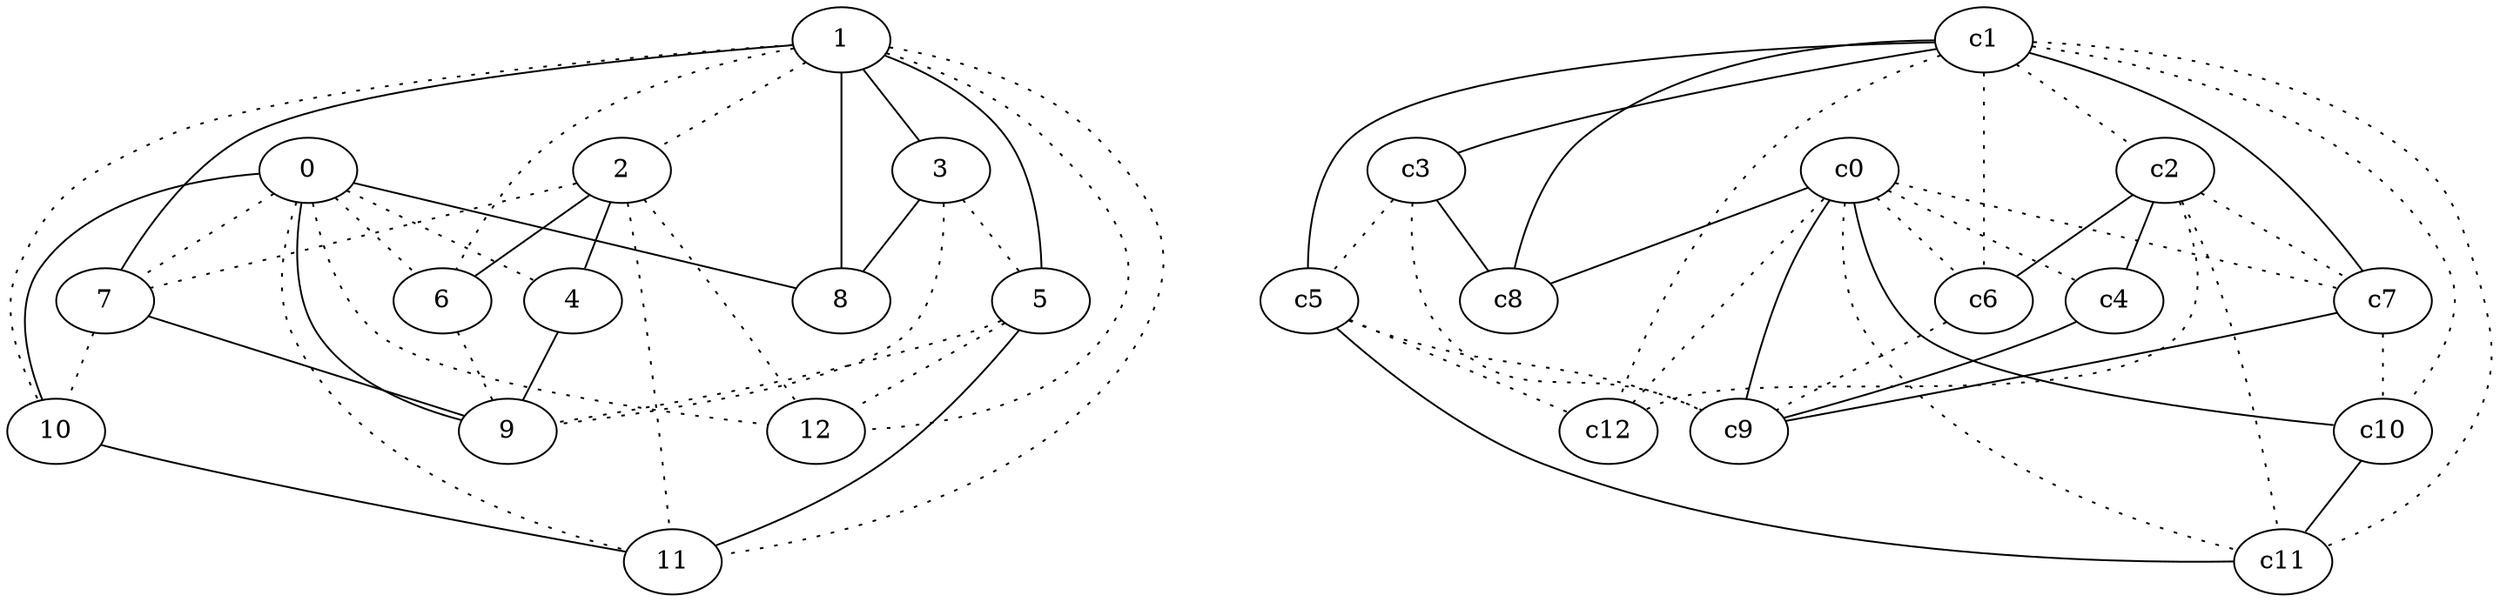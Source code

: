 graph {
a0[label=0];
a1[label=1];
a2[label=2];
a3[label=3];
a4[label=4];
a5[label=5];
a6[label=6];
a7[label=7];
a8[label=8];
a9[label=9];
a10[label=10];
a11[label=11];
a12[label=12];
a0 -- a4 [style=dotted];
a0 -- a6 [style=dotted];
a0 -- a7 [style=dotted];
a0 -- a8;
a0 -- a9;
a0 -- a10;
a0 -- a11 [style=dotted];
a0 -- a12 [style=dotted];
a1 -- a2 [style=dotted];
a1 -- a3;
a1 -- a5;
a1 -- a6 [style=dotted];
a1 -- a7;
a1 -- a8;
a1 -- a10 [style=dotted];
a1 -- a11 [style=dotted];
a1 -- a12 [style=dotted];
a2 -- a4;
a2 -- a6;
a2 -- a7 [style=dotted];
a2 -- a11 [style=dotted];
a2 -- a12 [style=dotted];
a3 -- a5 [style=dotted];
a3 -- a8;
a3 -- a9 [style=dotted];
a4 -- a9;
a5 -- a9 [style=dotted];
a5 -- a11;
a5 -- a12 [style=dotted];
a6 -- a9 [style=dotted];
a7 -- a9;
a7 -- a10 [style=dotted];
a10 -- a11;
c0 -- c4 [style=dotted];
c0 -- c6 [style=dotted];
c0 -- c7 [style=dotted];
c0 -- c8;
c0 -- c9;
c0 -- c10;
c0 -- c11 [style=dotted];
c0 -- c12 [style=dotted];
c1 -- c2 [style=dotted];
c1 -- c3;
c1 -- c5;
c1 -- c6 [style=dotted];
c1 -- c7;
c1 -- c8;
c1 -- c10 [style=dotted];
c1 -- c11 [style=dotted];
c1 -- c12 [style=dotted];
c2 -- c4;
c2 -- c6;
c2 -- c7 [style=dotted];
c2 -- c11 [style=dotted];
c2 -- c12 [style=dotted];
c3 -- c5 [style=dotted];
c3 -- c8;
c3 -- c9 [style=dotted];
c4 -- c9;
c5 -- c9 [style=dotted];
c5 -- c11;
c5 -- c12 [style=dotted];
c6 -- c9 [style=dotted];
c7 -- c9;
c7 -- c10 [style=dotted];
c10 -- c11;
}
